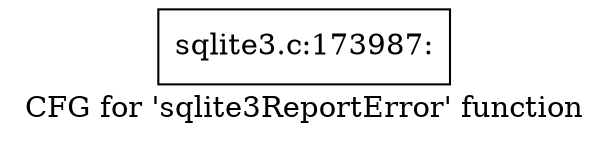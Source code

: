 digraph "CFG for 'sqlite3ReportError' function" {
	label="CFG for 'sqlite3ReportError' function";

	Node0x55c0f6043bb0 [shape=record,label="{sqlite3.c:173987:}"];
}
